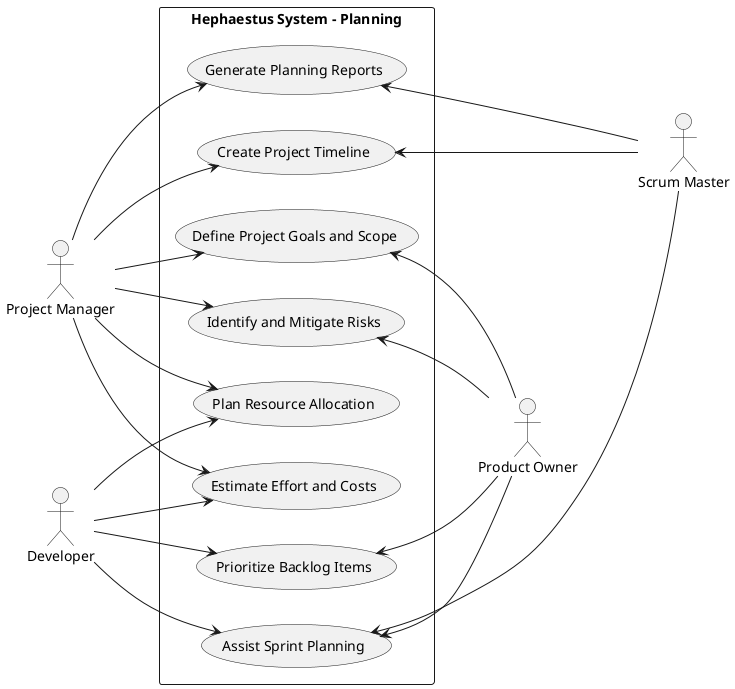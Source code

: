 @startuml
left to right direction
skinparam backgroundColor transparent
skinparam packageStyle rectangle

actor "Product Owner" as PO
actor "Project Manager" as PM
actor "Scrum Master" as SM
actor Developer

rectangle "Hephaestus System - Planning" {
  usecase "Prioritize Backlog Items" as PBI
  usecase "Assist Sprint Planning" as ASP
  usecase "Create Project Timeline" as CPT
  usecase "Generate Planning Reports" as GPR
  usecase "Identify and Mitigate Risks" as IMR
  usecase "Plan Resource Allocation" as PRA
  usecase "Estimate Effort and Costs" as EEC
  usecase "Define Project Goals and Scope" as DPGS
}

PM --> DPGS
PM --> EEC
PM --> PRA
PM --> IMR
PM --> GPR
PM --> CPT

Developer --> EEC
Developer --> PRA
Developer --> ASP
Developer --> PBI

PO -up-> DPGS
PO -up-> IMR
PO -up-> ASP
PO -up-> PBI

SM --up-> CPT
SM --up-> GPR
SM --up-> ASP
@enduml

